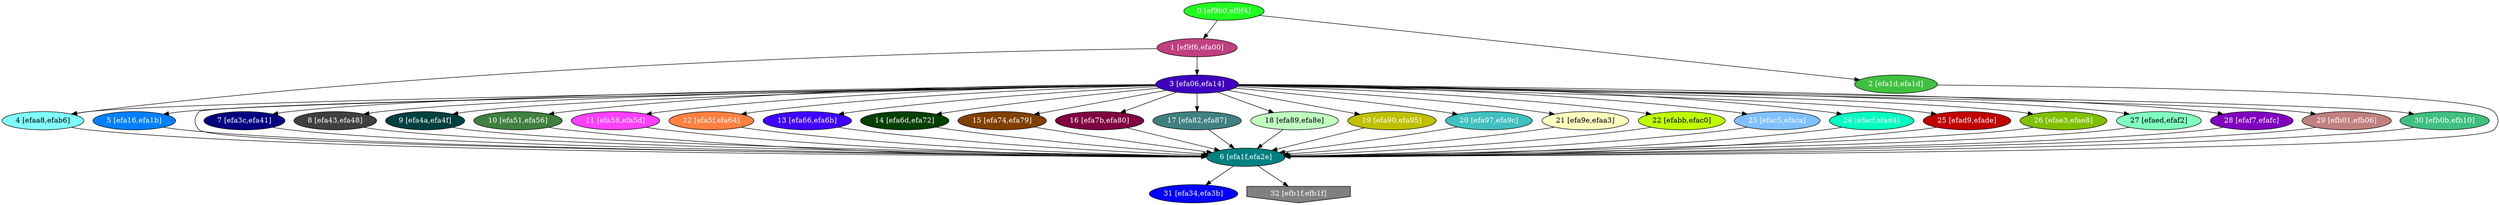 diGraph libnss3{
	libnss3_0  [style=filled fillcolor="#20FF20" fontcolor="#ffffff" shape=oval label="0 [ef9b0,ef9f4]"]
	libnss3_1  [style=filled fillcolor="#C04080" fontcolor="#ffffff" shape=oval label="1 [ef9f6,efa00]"]
	libnss3_2  [style=filled fillcolor="#40C040" fontcolor="#ffffff" shape=oval label="2 [efa1d,efa1d]"]
	libnss3_3  [style=filled fillcolor="#4000C0" fontcolor="#ffffff" shape=oval label="3 [efa06,efa14]"]
	libnss3_4  [style=filled fillcolor="#80FFFF" fontcolor="#000000" shape=oval label="4 [efaa8,efab6]"]
	libnss3_5  [style=filled fillcolor="#0080FF" fontcolor="#ffffff" shape=oval label="5 [efa16,efa1b]"]
	libnss3_6  [style=filled fillcolor="#008080" fontcolor="#ffffff" shape=oval label="6 [efa1f,efa2e]"]
	libnss3_7  [style=filled fillcolor="#000080" fontcolor="#ffffff" shape=oval label="7 [efa3c,efa41]"]
	libnss3_8  [style=filled fillcolor="#404040" fontcolor="#ffffff" shape=oval label="8 [efa43,efa48]"]
	libnss3_9  [style=filled fillcolor="#004040" fontcolor="#ffffff" shape=oval label="9 [efa4a,efa4f]"]
	libnss3_a  [style=filled fillcolor="#408040" fontcolor="#ffffff" shape=oval label="10 [efa51,efa56]"]
	libnss3_b  [style=filled fillcolor="#FF40FF" fontcolor="#ffffff" shape=oval label="11 [efa58,efa5d]"]
	libnss3_c  [style=filled fillcolor="#FF8040" fontcolor="#ffffff" shape=oval label="12 [efa5f,efa64]"]
	libnss3_d  [style=filled fillcolor="#4000FF" fontcolor="#ffffff" shape=oval label="13 [efa66,efa6b]"]
	libnss3_e  [style=filled fillcolor="#004000" fontcolor="#ffffff" shape=oval label="14 [efa6d,efa72]"]
	libnss3_f  [style=filled fillcolor="#804000" fontcolor="#ffffff" shape=oval label="15 [efa74,efa79]"]
	libnss3_10  [style=filled fillcolor="#800040" fontcolor="#ffffff" shape=oval label="16 [efa7b,efa80]"]
	libnss3_11  [style=filled fillcolor="#408080" fontcolor="#ffffff" shape=oval label="17 [efa82,efa87]"]
	libnss3_12  [style=filled fillcolor="#C0FFC0" fontcolor="#000000" shape=oval label="18 [efa89,efa8e]"]
	libnss3_13  [style=filled fillcolor="#C0C000" fontcolor="#ffffff" shape=oval label="19 [efa90,efa95]"]
	libnss3_14  [style=filled fillcolor="#40C0C0" fontcolor="#ffffff" shape=oval label="20 [efa97,efa9c]"]
	libnss3_15  [style=filled fillcolor="#FFFFC0" fontcolor="#000000" shape=oval label="21 [efa9e,efaa3]"]
	libnss3_16  [style=filled fillcolor="#C0FF00" fontcolor="#000000" shape=oval label="22 [efabb,efac0]"]
	libnss3_17  [style=filled fillcolor="#80C0FF" fontcolor="#ffffff" shape=oval label="23 [efac5,efaca]"]
	libnss3_18  [style=filled fillcolor="#00FFC0" fontcolor="#ffffff" shape=oval label="24 [efacf,efad4]"]
	libnss3_19  [style=filled fillcolor="#C00000" fontcolor="#ffffff" shape=oval label="25 [efad9,efade]"]
	libnss3_1a  [style=filled fillcolor="#80C000" fontcolor="#ffffff" shape=oval label="26 [efae3,efae8]"]
	libnss3_1b  [style=filled fillcolor="#80FFC0" fontcolor="#000000" shape=oval label="27 [efaed,efaf2]"]
	libnss3_1c  [style=filled fillcolor="#8000C0" fontcolor="#ffffff" shape=oval label="28 [efaf7,efafc]"]
	libnss3_1d  [style=filled fillcolor="#C08080" fontcolor="#ffffff" shape=oval label="29 [efb01,efb06]"]
	libnss3_1e  [style=filled fillcolor="#40C080" fontcolor="#ffffff" shape=oval label="30 [efb0b,efb10]"]
	libnss3_1f  [style=filled fillcolor="#0000FF" fontcolor="#ffffff" shape=oval label="31 [efa34,efa3b]"]
	libnss3_20  [style=filled fillcolor="#808080" fontcolor="#ffffff" shape=invhouse label="32 [efb1f,efb1f]"]

	libnss3_0 -> libnss3_1
	libnss3_0 -> libnss3_2
	libnss3_1 -> libnss3_3
	libnss3_1 -> libnss3_4
	libnss3_2 -> libnss3_6
	libnss3_3 -> libnss3_4
	libnss3_3 -> libnss3_5
	libnss3_3 -> libnss3_6
	libnss3_3 -> libnss3_7
	libnss3_3 -> libnss3_8
	libnss3_3 -> libnss3_9
	libnss3_3 -> libnss3_a
	libnss3_3 -> libnss3_b
	libnss3_3 -> libnss3_c
	libnss3_3 -> libnss3_d
	libnss3_3 -> libnss3_e
	libnss3_3 -> libnss3_f
	libnss3_3 -> libnss3_10
	libnss3_3 -> libnss3_11
	libnss3_3 -> libnss3_12
	libnss3_3 -> libnss3_13
	libnss3_3 -> libnss3_14
	libnss3_3 -> libnss3_15
	libnss3_3 -> libnss3_16
	libnss3_3 -> libnss3_17
	libnss3_3 -> libnss3_18
	libnss3_3 -> libnss3_19
	libnss3_3 -> libnss3_1a
	libnss3_3 -> libnss3_1b
	libnss3_3 -> libnss3_1c
	libnss3_3 -> libnss3_1d
	libnss3_3 -> libnss3_1e
	libnss3_4 -> libnss3_6
	libnss3_5 -> libnss3_6
	libnss3_6 -> libnss3_1f
	libnss3_6 -> libnss3_20
	libnss3_7 -> libnss3_6
	libnss3_8 -> libnss3_6
	libnss3_9 -> libnss3_6
	libnss3_a -> libnss3_6
	libnss3_b -> libnss3_6
	libnss3_c -> libnss3_6
	libnss3_d -> libnss3_6
	libnss3_e -> libnss3_6
	libnss3_f -> libnss3_6
	libnss3_10 -> libnss3_6
	libnss3_11 -> libnss3_6
	libnss3_12 -> libnss3_6
	libnss3_13 -> libnss3_6
	libnss3_14 -> libnss3_6
	libnss3_15 -> libnss3_6
	libnss3_16 -> libnss3_6
	libnss3_17 -> libnss3_6
	libnss3_18 -> libnss3_6
	libnss3_19 -> libnss3_6
	libnss3_1a -> libnss3_6
	libnss3_1b -> libnss3_6
	libnss3_1c -> libnss3_6
	libnss3_1d -> libnss3_6
	libnss3_1e -> libnss3_6
}